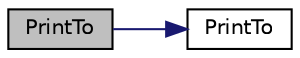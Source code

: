 digraph "PrintTo"
{
 // LATEX_PDF_SIZE
  edge [fontname="Helvetica",fontsize="10",labelfontname="Helvetica",labelfontsize="10"];
  node [fontname="Helvetica",fontsize="10",shape=record];
  rankdir="LR";
  Node1 [label="PrintTo",height=0.2,width=0.4,color="black", fillcolor="grey75", style="filled", fontcolor="black",tooltip=" "];
  Node1 -> Node2 [color="midnightblue",fontsize="10",style="solid",fontname="Helvetica"];
  Node2 [label="PrintTo",height=0.2,width=0.4,color="black", fillcolor="white", style="filled",URL="$printers_8hpp.html#a9c1b3b249d16b4d58570657614729efd",tooltip=" "];
}
